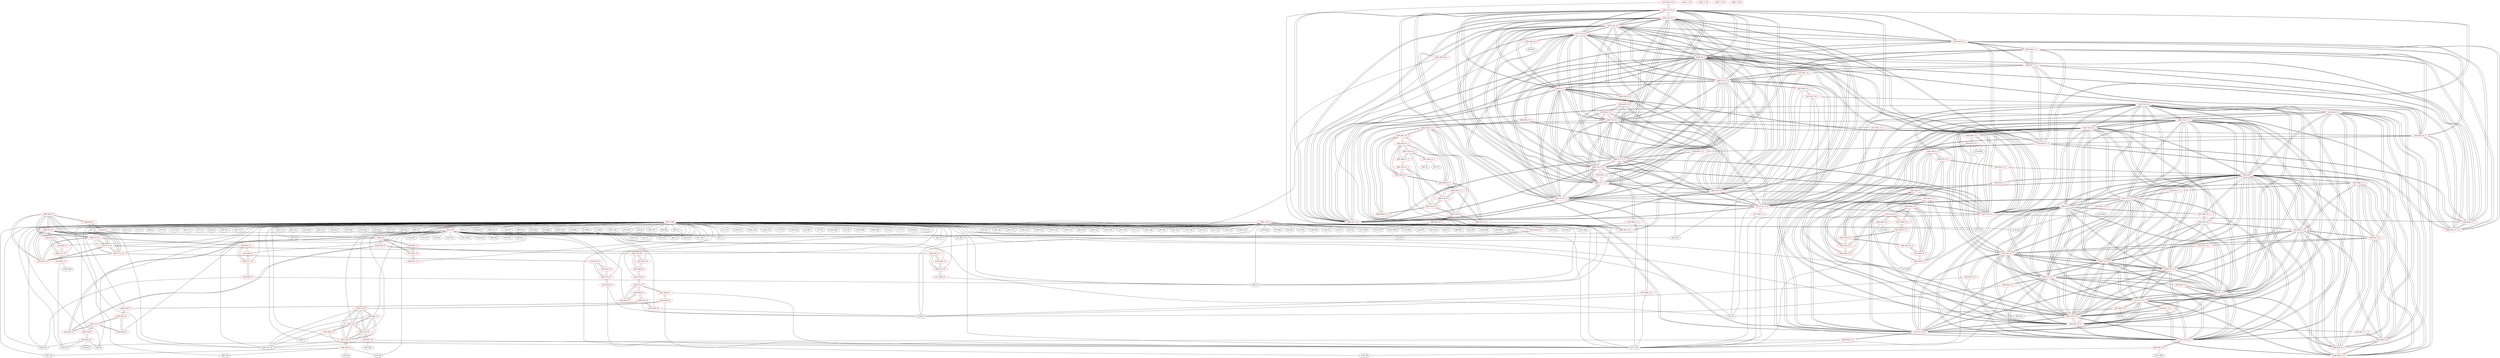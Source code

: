 graph {
	188 [label="(188) R35_T2" color=red]
	209 [label="(209) T16_T1"]
	208 [label="(208) T15_T1"]
	223 [label="(223) R35_T1"]
	207 [label="(207) T14_T1"]
	210 [label="(210) T17_T1"]
	189 [label="(189) R52_T1"]
	187 [label="(187) T22_T1"]
	189 [label="(189) R52_T1" color=red]
	192 [label="(192) D2"]
	193 [label="(193) C8"]
	188 [label="(188) R35_T2"]
	187 [label="(187) T22_T1"]
	190 [label="(190) R58_T1" color=red]
	191 [label="(191) R57_T1"]
	192 [label="(192) D2"]
	191 [label="(191) R57_T1" color=red]
	190 [label="(190) R58_T1"]
	192 [label="(192) D2"]
	224 [label="(224) R57_T1_T"]
	192 [label="(192) D2" color=red]
	189 [label="(189) R52_T1"]
	193 [label="(193) C8"]
	190 [label="(190) R58_T1"]
	191 [label="(191) R57_T1"]
	233 [label="(233) R51_P1"]
	242 [label="(242) R50_P1"]
	193 [label="(193) C8" color=red]
	192 [label="(192) D2"]
	189 [label="(189) R52_T1"]
	194 [label="(194) R36_T2" color=red]
	177 [label="(177) U10"]
	231 [label="(231) R44_P1"]
	199 [label="(199) T18_T2"]
	195 [label="(195) R37_T2" color=red]
	104 [label="(104) R21"]
	177 [label="(177) U10"]
	200 [label="(200) T19_T2"]
	196 [label="(196) R38_T2" color=red]
	70 [label="(70) C25"]
	69 [label="(69) C24"]
	72 [label="(72) L8"]
	21 [label="(21) D4"]
	201 [label="(201) T20_T2"]
	197 [label="(197) R39_T2" color=red]
	169 [label="(169) Y1"]
	177 [label="(177) U10"]
	202 [label="(202) T21_T2"]
	198 [label="(198) R40_T2" color=red]
	187 [label="(187) T22_T1"]
	200 [label="(200) T19_T2"]
	199 [label="(199) T18_T2"]
	202 [label="(202) T21_T2"]
	201 [label="(201) T20_T2"]
	199 [label="(199) T18_T2" color=red]
	187 [label="(187) T22_T1"]
	200 [label="(200) T19_T2"]
	198 [label="(198) R40_T2"]
	202 [label="(202) T21_T2"]
	201 [label="(201) T20_T2"]
	194 [label="(194) R36_T2"]
	200 [label="(200) T19_T2" color=red]
	187 [label="(187) T22_T1"]
	199 [label="(199) T18_T2"]
	198 [label="(198) R40_T2"]
	202 [label="(202) T21_T2"]
	201 [label="(201) T20_T2"]
	195 [label="(195) R37_T2"]
	201 [label="(201) T20_T2" color=red]
	187 [label="(187) T22_T1"]
	200 [label="(200) T19_T2"]
	199 [label="(199) T18_T2"]
	198 [label="(198) R40_T2"]
	202 [label="(202) T21_T2"]
	196 [label="(196) R38_T2"]
	202 [label="(202) T21_T2" color=red]
	187 [label="(187) T22_T1"]
	200 [label="(200) T19_T2"]
	199 [label="(199) T18_T2"]
	198 [label="(198) R40_T2"]
	201 [label="(201) T20_T2"]
	197 [label="(197) R39_T2"]
	203 [label="(203) T10_T1" color=red]
	211 [label="(211) R23_T1"]
	219 [label="(219) R31_T1"]
	212 [label="(212) R27_T1"]
	204 [label="(204) T11_T1" color=red]
	216 [label="(216) R24_T1"]
	220 [label="(220) R32_T1"]
	213 [label="(213) R28_T1"]
	205 [label="(205) T12_T1" color=red]
	221 [label="(221) R33_T1"]
	214 [label="(214) R29_T1"]
	215 [label="(215) R25_T1"]
	206 [label="(206) T13_T1" color=red]
	218 [label="(218) R30_T1"]
	222 [label="(222) R34_T1"]
	217 [label="(217) R26_T1"]
	207 [label="(207) T14_T1" color=red]
	209 [label="(209) T16_T1"]
	208 [label="(208) T15_T1"]
	223 [label="(223) R35_T1"]
	210 [label="(210) T17_T1"]
	188 [label="(188) R35_T2"]
	219 [label="(219) R31_T1"]
	208 [label="(208) T15_T1" color=red]
	209 [label="(209) T16_T1"]
	223 [label="(223) R35_T1"]
	207 [label="(207) T14_T1"]
	210 [label="(210) T17_T1"]
	188 [label="(188) R35_T2"]
	220 [label="(220) R32_T1"]
	209 [label="(209) T16_T1" color=red]
	208 [label="(208) T15_T1"]
	223 [label="(223) R35_T1"]
	207 [label="(207) T14_T1"]
	210 [label="(210) T17_T1"]
	188 [label="(188) R35_T2"]
	221 [label="(221) R33_T1"]
	210 [label="(210) T17_T1" color=red]
	209 [label="(209) T16_T1"]
	208 [label="(208) T15_T1"]
	223 [label="(223) R35_T1"]
	207 [label="(207) T14_T1"]
	188 [label="(188) R35_T2"]
	222 [label="(222) R34_T1"]
	211 [label="(211) R23_T1" color=red]
	177 [label="(177) U10"]
	144 [label="(144) P2"]
	203 [label="(203) T10_T1"]
	212 [label="(212) R27_T1" color=red]
	203 [label="(203) T10_T1"]
	219 [label="(219) R31_T1"]
	213 [label="(213) R28_T1" color=red]
	220 [label="(220) R32_T1"]
	204 [label="(204) T11_T1"]
	214 [label="(214) R29_T1" color=red]
	221 [label="(221) R33_T1"]
	205 [label="(205) T12_T1"]
	215 [label="(215) R25_T1" color=red]
	145 [label="(145) R48"]
	143 [label="(143) P1"]
	205 [label="(205) T12_T1"]
	216 [label="(216) R24_T1" color=red]
	44 [label="(44) U5"]
	66 [label="(66) U6"]
	204 [label="(204) T11_T1"]
	217 [label="(217) R26_T1" color=red]
	44 [label="(44) U5"]
	206 [label="(206) T13_T1"]
	218 [label="(218) R30_T1" color=red]
	222 [label="(222) R34_T1"]
	206 [label="(206) T13_T1"]
	219 [label="(219) R31_T1" color=red]
	203 [label="(203) T10_T1"]
	212 [label="(212) R27_T1"]
	207 [label="(207) T14_T1"]
	220 [label="(220) R32_T1" color=red]
	208 [label="(208) T15_T1"]
	213 [label="(213) R28_T1"]
	204 [label="(204) T11_T1"]
	221 [label="(221) R33_T1" color=red]
	209 [label="(209) T16_T1"]
	214 [label="(214) R29_T1"]
	205 [label="(205) T12_T1"]
	222 [label="(222) R34_T1" color=red]
	210 [label="(210) T17_T1"]
	218 [label="(218) R30_T1"]
	206 [label="(206) T13_T1"]
	223 [label="(223) R35_T1" color=red]
	209 [label="(209) T16_T1"]
	208 [label="(208) T15_T1"]
	207 [label="(207) T14_T1"]
	210 [label="(210) T17_T1"]
	188 [label="(188) R35_T2"]
	224 [label="(224) R57_T1_T" color=red]
	191 [label="(191) R57_T1"]
	225 [label="(225) T23_P1" color=red]
	235 [label="(235) R48_P1"]
	238 [label="(238) R43_P1"]
	226 [label="(226) T24_P1"]
	231 [label="(231) R44_P1"]
	226 [label="(226) T24_P1" color=red]
	232 [label="(232) R46_P1"]
	225 [label="(225) T23_P1"]
	227 [label="(227) T27_P1" color=red]
	233 [label="(233) R51_P1"]
	228 [label="(228) T28_P1"]
	236 [label="(236) R53_P1"]
	239 [label="(239) R49_P1"]
	228 [label="(228) T28_P1" color=red]
	234 [label="(234) R52_P1"]
	227 [label="(227) T27_P1"]
	229 [label="(229) T25_P1" color=red]
	230 [label="(230) T29_P1"]
	235 [label="(235) R48_P1"]
	237 [label="(237) R45_P1"]
	144 [label="(144) P2"]
	230 [label="(230) T29_P1" color=red]
	229 [label="(229) T25_P1"]
	236 [label="(236) R53_P1"]
	231 [label="(231) R44_P1" color=red]
	177 [label="(177) U10"]
	194 [label="(194) R36_T2"]
	225 [label="(225) T23_P1"]
	232 [label="(232) R46_P1" color=red]
	240 [label="(240) T26_P1"]
	241 [label="(241) R47_P1"]
	226 [label="(226) T24_P1"]
	233 [label="(233) R51_P1" color=red]
	227 [label="(227) T27_P1"]
	242 [label="(242) R50_P1"]
	192 [label="(192) D2"]
	234 [label="(234) R52_P1" color=red]
	176 [label="(176) D15"]
	46 [label="(46) J4"]
	143 [label="(143) P1"]
	66 [label="(66) U6"]
	228 [label="(228) T28_P1"]
	235 [label="(235) R48_P1" color=red]
	229 [label="(229) T25_P1"]
	225 [label="(225) T23_P1"]
	238 [label="(238) R43_P1"]
	236 [label="(236) R53_P1" color=red]
	230 [label="(230) T29_P1"]
	227 [label="(227) T27_P1"]
	239 [label="(239) R49_P1"]
	237 [label="(237) R45_P1" color=red]
	229 [label="(229) T25_P1"]
	144 [label="(144) P2"]
	238 [label="(238) R43_P1" color=red]
	235 [label="(235) R48_P1"]
	225 [label="(225) T23_P1"]
	239 [label="(239) R49_P1" color=red]
	227 [label="(227) T27_P1"]
	236 [label="(236) R53_P1"]
	240 [label="(240) T26_P1" color=red]
	242 [label="(242) R50_P1"]
	232 [label="(232) R46_P1"]
	241 [label="(241) R47_P1"]
	241 [label="(241) R47_P1" color=red]
	240 [label="(240) T26_P1"]
	232 [label="(232) R46_P1"]
	242 [label="(242) R50_P1" color=red]
	240 [label="(240) T26_P1"]
	233 [label="(233) R51_P1"]
	192 [label="(192) D2"]
	243 [label="(243) T22_T1_2" color=red]
	257 [label="(257) T20_T2_2"]
	255 [label="(255) T18_T2_2"]
	256 [label="(256) T19_T2_2"]
	258 [label="(258) T21_T2_2"]
	247 [label="(247) R57_T1_2"]
	248 [label="(248) D2_2"]
	260 [label="(260) T11_T1_2"]
	265 [label="(265) T16_T1_2"]
	266 [label="(266) T17_T1_2"]
	259 [label="(259) T10_T1_2"]
	261 [label="(261) T12_T1_2"]
	262 [label="(262) T13_T1_2"]
	263 [label="(263) T14_T1_2"]
	264 [label="(264) T15_T1_2"]
	249 [label="(249) C8_2"]
	254 [label="(254) R40_T2_2"]
	245 [label="(245) R52_T1_2"]
	244 [label="(244) R35_T2_2"]
	244 [label="(244) R35_T2_2" color=red]
	265 [label="(265) T16_T1_2"]
	264 [label="(264) T15_T1_2"]
	279 [label="(279) R35_T1_2"]
	263 [label="(263) T14_T1_2"]
	266 [label="(266) T17_T1_2"]
	245 [label="(245) R52_T1_2"]
	243 [label="(243) T22_T1_2"]
	245 [label="(245) R52_T1_2" color=red]
	248 [label="(248) D2_2"]
	249 [label="(249) C8_2"]
	244 [label="(244) R35_T2_2"]
	243 [label="(243) T22_T1_2"]
	246 [label="(246) R58_T1_2" color=red]
	247 [label="(247) R57_T1_2"]
	248 [label="(248) D2_2"]
	270 [label="(270) R29_T1_2"]
	280 [label="(280) R35_T1_T_2"]
	254 [label="(254) R40_T2_2"]
	274 [label="(274) R30_T1_2"]
	268 [label="(268) R27_T1_2"]
	269 [label="(269) R28_T1_2"]
	247 [label="(247) R57_T1_2" color=red]
	257 [label="(257) T20_T2_2"]
	255 [label="(255) T18_T2_2"]
	256 [label="(256) T19_T2_2"]
	258 [label="(258) T21_T2_2"]
	243 [label="(243) T22_T1_2"]
	248 [label="(248) D2_2"]
	260 [label="(260) T11_T1_2"]
	265 [label="(265) T16_T1_2"]
	266 [label="(266) T17_T1_2"]
	259 [label="(259) T10_T1_2"]
	261 [label="(261) T12_T1_2"]
	262 [label="(262) T13_T1_2"]
	263 [label="(263) T14_T1_2"]
	264 [label="(264) T15_T1_2"]
	249 [label="(249) C8_2"]
	246 [label="(246) R58_T1_2"]
	248 [label="(248) D2_2" color=red]
	257 [label="(257) T20_T2_2"]
	255 [label="(255) T18_T2_2"]
	256 [label="(256) T19_T2_2"]
	258 [label="(258) T21_T2_2"]
	247 [label="(247) R57_T1_2"]
	243 [label="(243) T22_T1_2"]
	260 [label="(260) T11_T1_2"]
	265 [label="(265) T16_T1_2"]
	266 [label="(266) T17_T1_2"]
	259 [label="(259) T10_T1_2"]
	261 [label="(261) T12_T1_2"]
	262 [label="(262) T13_T1_2"]
	263 [label="(263) T14_T1_2"]
	264 [label="(264) T15_T1_2"]
	249 [label="(249) C8_2"]
	245 [label="(245) R52_T1_2"]
	246 [label="(246) R58_T1_2"]
	270 [label="(270) R29_T1_2"]
	280 [label="(280) R35_T1_T_2"]
	254 [label="(254) R40_T2_2"]
	274 [label="(274) R30_T1_2"]
	268 [label="(268) R27_T1_2"]
	269 [label="(269) R28_T1_2"]
	289 [label="(289) R51_P1_2"]
	298 [label="(298) R50_P1_2"]
	249 [label="(249) C8_2" color=red]
	257 [label="(257) T20_T2_2"]
	255 [label="(255) T18_T2_2"]
	256 [label="(256) T19_T2_2"]
	258 [label="(258) T21_T2_2"]
	247 [label="(247) R57_T1_2"]
	243 [label="(243) T22_T1_2"]
	248 [label="(248) D2_2"]
	260 [label="(260) T11_T1_2"]
	265 [label="(265) T16_T1_2"]
	266 [label="(266) T17_T1_2"]
	259 [label="(259) T10_T1_2"]
	261 [label="(261) T12_T1_2"]
	262 [label="(262) T13_T1_2"]
	263 [label="(263) T14_T1_2"]
	264 [label="(264) T15_T1_2"]
	245 [label="(245) R52_T1_2"]
	250 [label="(250) R36_T2_2" color=red]
	95 [label="(95) R17"]
	94 [label="(94) JP4"]
	255 [label="(255) T18_T2_2"]
	251 [label="(251) R37_T2_2" color=red]
	44 [label="(44) U5"]
	256 [label="(256) T19_T2_2"]
	252 [label="(252) R38_T2_2" color=red]
	144 [label="(144) P2"]
	177 [label="(177) U10"]
	257 [label="(257) T20_T2_2"]
	253 [label="(253) R39_T2_2" color=red]
	39 [label="(39) D5"]
	31 [label="(31) R3"]
	258 [label="(258) T21_T2_2"]
	254 [label="(254) R40_T2_2" color=red]
	270 [label="(270) R29_T1_2"]
	280 [label="(280) R35_T1_T_2"]
	274 [label="(274) R30_T1_2"]
	248 [label="(248) D2_2"]
	246 [label="(246) R58_T1_2"]
	268 [label="(268) R27_T1_2"]
	269 [label="(269) R28_T1_2"]
	243 [label="(243) T22_T1_2"]
	256 [label="(256) T19_T2_2"]
	255 [label="(255) T18_T2_2"]
	258 [label="(258) T21_T2_2"]
	257 [label="(257) T20_T2_2"]
	255 [label="(255) T18_T2_2" color=red]
	257 [label="(257) T20_T2_2"]
	256 [label="(256) T19_T2_2"]
	258 [label="(258) T21_T2_2"]
	247 [label="(247) R57_T1_2"]
	243 [label="(243) T22_T1_2"]
	248 [label="(248) D2_2"]
	260 [label="(260) T11_T1_2"]
	265 [label="(265) T16_T1_2"]
	266 [label="(266) T17_T1_2"]
	259 [label="(259) T10_T1_2"]
	261 [label="(261) T12_T1_2"]
	262 [label="(262) T13_T1_2"]
	263 [label="(263) T14_T1_2"]
	264 [label="(264) T15_T1_2"]
	249 [label="(249) C8_2"]
	254 [label="(254) R40_T2_2"]
	250 [label="(250) R36_T2_2"]
	256 [label="(256) T19_T2_2" color=red]
	257 [label="(257) T20_T2_2"]
	255 [label="(255) T18_T2_2"]
	258 [label="(258) T21_T2_2"]
	247 [label="(247) R57_T1_2"]
	243 [label="(243) T22_T1_2"]
	248 [label="(248) D2_2"]
	260 [label="(260) T11_T1_2"]
	265 [label="(265) T16_T1_2"]
	266 [label="(266) T17_T1_2"]
	259 [label="(259) T10_T1_2"]
	261 [label="(261) T12_T1_2"]
	262 [label="(262) T13_T1_2"]
	263 [label="(263) T14_T1_2"]
	264 [label="(264) T15_T1_2"]
	249 [label="(249) C8_2"]
	254 [label="(254) R40_T2_2"]
	251 [label="(251) R37_T2_2"]
	257 [label="(257) T20_T2_2" color=red]
	255 [label="(255) T18_T2_2"]
	256 [label="(256) T19_T2_2"]
	258 [label="(258) T21_T2_2"]
	247 [label="(247) R57_T1_2"]
	243 [label="(243) T22_T1_2"]
	248 [label="(248) D2_2"]
	260 [label="(260) T11_T1_2"]
	265 [label="(265) T16_T1_2"]
	266 [label="(266) T17_T1_2"]
	259 [label="(259) T10_T1_2"]
	261 [label="(261) T12_T1_2"]
	262 [label="(262) T13_T1_2"]
	263 [label="(263) T14_T1_2"]
	264 [label="(264) T15_T1_2"]
	249 [label="(249) C8_2"]
	254 [label="(254) R40_T2_2"]
	252 [label="(252) R38_T2_2"]
	258 [label="(258) T21_T2_2" color=red]
	257 [label="(257) T20_T2_2"]
	255 [label="(255) T18_T2_2"]
	256 [label="(256) T19_T2_2"]
	247 [label="(247) R57_T1_2"]
	243 [label="(243) T22_T1_2"]
	248 [label="(248) D2_2"]
	260 [label="(260) T11_T1_2"]
	265 [label="(265) T16_T1_2"]
	266 [label="(266) T17_T1_2"]
	259 [label="(259) T10_T1_2"]
	261 [label="(261) T12_T1_2"]
	262 [label="(262) T13_T1_2"]
	263 [label="(263) T14_T1_2"]
	264 [label="(264) T15_T1_2"]
	249 [label="(249) C8_2"]
	254 [label="(254) R40_T2_2"]
	253 [label="(253) R39_T2_2"]
	259 [label="(259) T10_T1_2" color=red]
	257 [label="(257) T20_T2_2"]
	255 [label="(255) T18_T2_2"]
	256 [label="(256) T19_T2_2"]
	258 [label="(258) T21_T2_2"]
	247 [label="(247) R57_T1_2"]
	243 [label="(243) T22_T1_2"]
	248 [label="(248) D2_2"]
	260 [label="(260) T11_T1_2"]
	265 [label="(265) T16_T1_2"]
	266 [label="(266) T17_T1_2"]
	261 [label="(261) T12_T1_2"]
	262 [label="(262) T13_T1_2"]
	263 [label="(263) T14_T1_2"]
	264 [label="(264) T15_T1_2"]
	249 [label="(249) C8_2"]
	267 [label="(267) R23_T1_2"]
	275 [label="(275) R31_T1_2"]
	268 [label="(268) R27_T1_2"]
	260 [label="(260) T11_T1_2" color=red]
	257 [label="(257) T20_T2_2"]
	255 [label="(255) T18_T2_2"]
	256 [label="(256) T19_T2_2"]
	258 [label="(258) T21_T2_2"]
	247 [label="(247) R57_T1_2"]
	243 [label="(243) T22_T1_2"]
	248 [label="(248) D2_2"]
	265 [label="(265) T16_T1_2"]
	266 [label="(266) T17_T1_2"]
	259 [label="(259) T10_T1_2"]
	261 [label="(261) T12_T1_2"]
	262 [label="(262) T13_T1_2"]
	263 [label="(263) T14_T1_2"]
	264 [label="(264) T15_T1_2"]
	249 [label="(249) C8_2"]
	272 [label="(272) R24_T1_2"]
	276 [label="(276) R32_T1_2"]
	269 [label="(269) R28_T1_2"]
	261 [label="(261) T12_T1_2" color=red]
	257 [label="(257) T20_T2_2"]
	255 [label="(255) T18_T2_2"]
	256 [label="(256) T19_T2_2"]
	258 [label="(258) T21_T2_2"]
	247 [label="(247) R57_T1_2"]
	243 [label="(243) T22_T1_2"]
	248 [label="(248) D2_2"]
	260 [label="(260) T11_T1_2"]
	265 [label="(265) T16_T1_2"]
	266 [label="(266) T17_T1_2"]
	259 [label="(259) T10_T1_2"]
	262 [label="(262) T13_T1_2"]
	263 [label="(263) T14_T1_2"]
	264 [label="(264) T15_T1_2"]
	249 [label="(249) C8_2"]
	277 [label="(277) R33_T1_2"]
	270 [label="(270) R29_T1_2"]
	271 [label="(271) R25_T1_2"]
	262 [label="(262) T13_T1_2" color=red]
	257 [label="(257) T20_T2_2"]
	255 [label="(255) T18_T2_2"]
	256 [label="(256) T19_T2_2"]
	258 [label="(258) T21_T2_2"]
	247 [label="(247) R57_T1_2"]
	243 [label="(243) T22_T1_2"]
	248 [label="(248) D2_2"]
	260 [label="(260) T11_T1_2"]
	265 [label="(265) T16_T1_2"]
	266 [label="(266) T17_T1_2"]
	259 [label="(259) T10_T1_2"]
	261 [label="(261) T12_T1_2"]
	263 [label="(263) T14_T1_2"]
	264 [label="(264) T15_T1_2"]
	249 [label="(249) C8_2"]
	274 [label="(274) R30_T1_2"]
	278 [label="(278) R34_T1_2"]
	273 [label="(273) R26_T1_2"]
	263 [label="(263) T14_T1_2" color=red]
	257 [label="(257) T20_T2_2"]
	255 [label="(255) T18_T2_2"]
	256 [label="(256) T19_T2_2"]
	258 [label="(258) T21_T2_2"]
	247 [label="(247) R57_T1_2"]
	243 [label="(243) T22_T1_2"]
	248 [label="(248) D2_2"]
	260 [label="(260) T11_T1_2"]
	265 [label="(265) T16_T1_2"]
	266 [label="(266) T17_T1_2"]
	259 [label="(259) T10_T1_2"]
	261 [label="(261) T12_T1_2"]
	262 [label="(262) T13_T1_2"]
	264 [label="(264) T15_T1_2"]
	249 [label="(249) C8_2"]
	279 [label="(279) R35_T1_2"]
	244 [label="(244) R35_T2_2"]
	275 [label="(275) R31_T1_2"]
	264 [label="(264) T15_T1_2" color=red]
	257 [label="(257) T20_T2_2"]
	255 [label="(255) T18_T2_2"]
	256 [label="(256) T19_T2_2"]
	258 [label="(258) T21_T2_2"]
	247 [label="(247) R57_T1_2"]
	243 [label="(243) T22_T1_2"]
	248 [label="(248) D2_2"]
	260 [label="(260) T11_T1_2"]
	265 [label="(265) T16_T1_2"]
	266 [label="(266) T17_T1_2"]
	259 [label="(259) T10_T1_2"]
	261 [label="(261) T12_T1_2"]
	262 [label="(262) T13_T1_2"]
	263 [label="(263) T14_T1_2"]
	249 [label="(249) C8_2"]
	279 [label="(279) R35_T1_2"]
	244 [label="(244) R35_T2_2"]
	276 [label="(276) R32_T1_2"]
	265 [label="(265) T16_T1_2" color=red]
	257 [label="(257) T20_T2_2"]
	255 [label="(255) T18_T2_2"]
	256 [label="(256) T19_T2_2"]
	258 [label="(258) T21_T2_2"]
	247 [label="(247) R57_T1_2"]
	243 [label="(243) T22_T1_2"]
	248 [label="(248) D2_2"]
	260 [label="(260) T11_T1_2"]
	266 [label="(266) T17_T1_2"]
	259 [label="(259) T10_T1_2"]
	261 [label="(261) T12_T1_2"]
	262 [label="(262) T13_T1_2"]
	263 [label="(263) T14_T1_2"]
	264 [label="(264) T15_T1_2"]
	249 [label="(249) C8_2"]
	279 [label="(279) R35_T1_2"]
	244 [label="(244) R35_T2_2"]
	277 [label="(277) R33_T1_2"]
	266 [label="(266) T17_T1_2" color=red]
	257 [label="(257) T20_T2_2"]
	255 [label="(255) T18_T2_2"]
	256 [label="(256) T19_T2_2"]
	258 [label="(258) T21_T2_2"]
	247 [label="(247) R57_T1_2"]
	243 [label="(243) T22_T1_2"]
	248 [label="(248) D2_2"]
	260 [label="(260) T11_T1_2"]
	265 [label="(265) T16_T1_2"]
	259 [label="(259) T10_T1_2"]
	261 [label="(261) T12_T1_2"]
	262 [label="(262) T13_T1_2"]
	263 [label="(263) T14_T1_2"]
	264 [label="(264) T15_T1_2"]
	249 [label="(249) C8_2"]
	279 [label="(279) R35_T1_2"]
	244 [label="(244) R35_T2_2"]
	278 [label="(278) R34_T1_2"]
	267 [label="(267) R23_T1_2" color=red]
	78 [label="(78) U9"]
	91 [label="(91) R13"]
	177 [label="(177) U10"]
	307 [label="(307) R37_T2_3"]
	259 [label="(259) T10_T1_2"]
	268 [label="(268) R27_T1_2" color=red]
	270 [label="(270) R29_T1_2"]
	280 [label="(280) R35_T1_T_2"]
	254 [label="(254) R40_T2_2"]
	274 [label="(274) R30_T1_2"]
	248 [label="(248) D2_2"]
	246 [label="(246) R58_T1_2"]
	269 [label="(269) R28_T1_2"]
	259 [label="(259) T10_T1_2"]
	275 [label="(275) R31_T1_2"]
	269 [label="(269) R28_T1_2" color=red]
	270 [label="(270) R29_T1_2"]
	280 [label="(280) R35_T1_T_2"]
	254 [label="(254) R40_T2_2"]
	274 [label="(274) R30_T1_2"]
	248 [label="(248) D2_2"]
	246 [label="(246) R58_T1_2"]
	268 [label="(268) R27_T1_2"]
	276 [label="(276) R32_T1_2"]
	260 [label="(260) T11_T1_2"]
	270 [label="(270) R29_T1_2" color=red]
	280 [label="(280) R35_T1_T_2"]
	254 [label="(254) R40_T2_2"]
	274 [label="(274) R30_T1_2"]
	248 [label="(248) D2_2"]
	246 [label="(246) R58_T1_2"]
	268 [label="(268) R27_T1_2"]
	269 [label="(269) R28_T1_2"]
	277 [label="(277) R33_T1_2"]
	261 [label="(261) T12_T1_2"]
	271 [label="(271) R25_T1_2" color=red]
	177 [label="(177) U10"]
	261 [label="(261) T12_T1_2"]
	272 [label="(272) R24_T1_2" color=red]
	20 [label="(20) R2"]
	9 [label="(9) U1"]
	177 [label="(177) U10"]
	260 [label="(260) T11_T1_2"]
	273 [label="(273) R26_T1_2" color=red]
	177 [label="(177) U10"]
	144 [label="(144) P2"]
	262 [label="(262) T13_T1_2"]
	274 [label="(274) R30_T1_2" color=red]
	270 [label="(270) R29_T1_2"]
	280 [label="(280) R35_T1_T_2"]
	254 [label="(254) R40_T2_2"]
	248 [label="(248) D2_2"]
	246 [label="(246) R58_T1_2"]
	268 [label="(268) R27_T1_2"]
	269 [label="(269) R28_T1_2"]
	278 [label="(278) R34_T1_2"]
	262 [label="(262) T13_T1_2"]
	275 [label="(275) R31_T1_2" color=red]
	259 [label="(259) T10_T1_2"]
	268 [label="(268) R27_T1_2"]
	263 [label="(263) T14_T1_2"]
	276 [label="(276) R32_T1_2" color=red]
	264 [label="(264) T15_T1_2"]
	269 [label="(269) R28_T1_2"]
	260 [label="(260) T11_T1_2"]
	277 [label="(277) R33_T1_2" color=red]
	265 [label="(265) T16_T1_2"]
	270 [label="(270) R29_T1_2"]
	261 [label="(261) T12_T1_2"]
	278 [label="(278) R34_T1_2" color=red]
	266 [label="(266) T17_T1_2"]
	274 [label="(274) R30_T1_2"]
	262 [label="(262) T13_T1_2"]
	279 [label="(279) R35_T1_2" color=red]
	265 [label="(265) T16_T1_2"]
	264 [label="(264) T15_T1_2"]
	263 [label="(263) T14_T1_2"]
	266 [label="(266) T17_T1_2"]
	244 [label="(244) R35_T2_2"]
	280 [label="(280) R35_T1_T_2"]
	280 [label="(280) R35_T1_T_2" color=red]
	270 [label="(270) R29_T1_2"]
	254 [label="(254) R40_T2_2"]
	274 [label="(274) R30_T1_2"]
	248 [label="(248) D2_2"]
	246 [label="(246) R58_T1_2"]
	268 [label="(268) R27_T1_2"]
	269 [label="(269) R28_T1_2"]
	279 [label="(279) R35_T1_2"]
	281 [label="(281) T23_P1_2" color=red]
	291 [label="(291) R48_P1_2"]
	294 [label="(294) R43_P1_2"]
	282 [label="(282) T24_P1_2"]
	287 [label="(287) R44_P1_2"]
	282 [label="(282) T24_P1_2" color=red]
	296 [label="(296) T26_P1_2"]
	286 [label="(286) T29_P1_2"]
	284 [label="(284) T28_P1_2"]
	288 [label="(288) R46_P1_2"]
	281 [label="(281) T23_P1_2"]
	283 [label="(283) T27_P1_2" color=red]
	289 [label="(289) R51_P1_2"]
	284 [label="(284) T28_P1_2"]
	292 [label="(292) R53_P1_2"]
	295 [label="(295) R49_P1_2"]
	284 [label="(284) T28_P1_2" color=red]
	296 [label="(296) T26_P1_2"]
	282 [label="(282) T24_P1_2"]
	286 [label="(286) T29_P1_2"]
	290 [label="(290) R52_P1_2"]
	283 [label="(283) T27_P1_2"]
	285 [label="(285) T25_P1_2" color=red]
	286 [label="(286) T29_P1_2"]
	291 [label="(291) R48_P1_2"]
	293 [label="(293) R45_P1_2"]
	44 [label="(44) U5"]
	286 [label="(286) T29_P1_2" color=red]
	296 [label="(296) T26_P1_2"]
	282 [label="(282) T24_P1_2"]
	284 [label="(284) T28_P1_2"]
	285 [label="(285) T25_P1_2"]
	292 [label="(292) R53_P1_2"]
	287 [label="(287) R44_P1_2" color=red]
	45 [label="(45) T2"]
	47 [label="(47) U7"]
	281 [label="(281) T23_P1_2"]
	288 [label="(288) R46_P1_2" color=red]
	296 [label="(296) T26_P1_2"]
	297 [label="(297) R47_P1_2"]
	282 [label="(282) T24_P1_2"]
	289 [label="(289) R51_P1_2" color=red]
	283 [label="(283) T27_P1_2"]
	298 [label="(298) R50_P1_2"]
	248 [label="(248) D2_2"]
	290 [label="(290) R52_P1_2" color=red]
	101 [label="(101) R20"]
	141 [label="(141) SW2"]
	102 [label="(102) R24"]
	103 [label="(103) C29"]
	284 [label="(284) T28_P1_2"]
	291 [label="(291) R48_P1_2" color=red]
	285 [label="(285) T25_P1_2"]
	281 [label="(281) T23_P1_2"]
	294 [label="(294) R43_P1_2"]
	292 [label="(292) R53_P1_2" color=red]
	286 [label="(286) T29_P1_2"]
	283 [label="(283) T27_P1_2"]
	295 [label="(295) R49_P1_2"]
	293 [label="(293) R45_P1_2" color=red]
	297 [label="(297) R47_P1_2"]
	294 [label="(294) R43_P1_2"]
	295 [label="(295) R49_P1_2"]
	285 [label="(285) T25_P1_2"]
	44 [label="(44) U5"]
	294 [label="(294) R43_P1_2" color=red]
	291 [label="(291) R48_P1_2"]
	281 [label="(281) T23_P1_2"]
	297 [label="(297) R47_P1_2"]
	293 [label="(293) R45_P1_2"]
	295 [label="(295) R49_P1_2"]
	295 [label="(295) R49_P1_2" color=red]
	297 [label="(297) R47_P1_2"]
	293 [label="(293) R45_P1_2"]
	294 [label="(294) R43_P1_2"]
	283 [label="(283) T27_P1_2"]
	292 [label="(292) R53_P1_2"]
	296 [label="(296) T26_P1_2" color=red]
	298 [label="(298) R50_P1_2"]
	282 [label="(282) T24_P1_2"]
	286 [label="(286) T29_P1_2"]
	284 [label="(284) T28_P1_2"]
	288 [label="(288) R46_P1_2"]
	297 [label="(297) R47_P1_2"]
	297 [label="(297) R47_P1_2" color=red]
	293 [label="(293) R45_P1_2"]
	294 [label="(294) R43_P1_2"]
	295 [label="(295) R49_P1_2"]
	296 [label="(296) T26_P1_2"]
	288 [label="(288) R46_P1_2"]
	298 [label="(298) R50_P1_2" color=red]
	296 [label="(296) T26_P1_2"]
	289 [label="(289) R51_P1_2"]
	248 [label="(248) D2_2"]
	299 [label="(299) T22_T1_3" color=red]
	313 [label="(313) T20_T2_3"]
	311 [label="(311) T18_T2_3"]
	312 [label="(312) T19_T2_3"]
	314 [label="(314) T21_T2_3"]
	303 [label="(303) R57_T1_3"]
	304 [label="(304) D2_3"]
	316 [label="(316) T11_T1_3"]
	321 [label="(321) T16_T1_3"]
	322 [label="(322) T17_T1_3"]
	315 [label="(315) T10_T1_3"]
	317 [label="(317) T12_T1_3"]
	318 [label="(318) T13_T1_3"]
	319 [label="(319) T14_T1_3"]
	320 [label="(320) T15_T1_3"]
	305 [label="(305) C8_3"]
	310 [label="(310) R40_T2_3"]
	301 [label="(301) R52_T1_3"]
	300 [label="(300) R35_T2_3"]
	300 [label="(300) R35_T2_3" color=red]
	321 [label="(321) T16_T1_3"]
	320 [label="(320) T15_T1_3"]
	335 [label="(335) R35_T1_3"]
	319 [label="(319) T14_T1_3"]
	322 [label="(322) T17_T1_3"]
	301 [label="(301) R52_T1_3"]
	299 [label="(299) T22_T1_3"]
	301 [label="(301) R52_T1_3" color=red]
	304 [label="(304) D2_3"]
	305 [label="(305) C8_3"]
	300 [label="(300) R35_T2_3"]
	299 [label="(299) T22_T1_3"]
	302 [label="(302) R58_T1_3" color=red]
	336 [label="(336) R57_T1_T_3"]
	304 [label="(304) D2_3"]
	326 [label="(326) R29_T1_3"]
	335 [label="(335) R35_T1_3"]
	310 [label="(310) R40_T2_3"]
	330 [label="(330) R30_T1_3"]
	324 [label="(324) R27_T1_3"]
	325 [label="(325) R28_T1_3"]
	303 [label="(303) R57_T1_3" color=red]
	313 [label="(313) T20_T2_3"]
	311 [label="(311) T18_T2_3"]
	312 [label="(312) T19_T2_3"]
	314 [label="(314) T21_T2_3"]
	299 [label="(299) T22_T1_3"]
	304 [label="(304) D2_3"]
	316 [label="(316) T11_T1_3"]
	321 [label="(321) T16_T1_3"]
	322 [label="(322) T17_T1_3"]
	315 [label="(315) T10_T1_3"]
	317 [label="(317) T12_T1_3"]
	318 [label="(318) T13_T1_3"]
	319 [label="(319) T14_T1_3"]
	320 [label="(320) T15_T1_3"]
	305 [label="(305) C8_3"]
	336 [label="(336) R57_T1_T_3"]
	304 [label="(304) D2_3" color=red]
	313 [label="(313) T20_T2_3"]
	311 [label="(311) T18_T2_3"]
	312 [label="(312) T19_T2_3"]
	314 [label="(314) T21_T2_3"]
	303 [label="(303) R57_T1_3"]
	299 [label="(299) T22_T1_3"]
	316 [label="(316) T11_T1_3"]
	321 [label="(321) T16_T1_3"]
	322 [label="(322) T17_T1_3"]
	315 [label="(315) T10_T1_3"]
	317 [label="(317) T12_T1_3"]
	318 [label="(318) T13_T1_3"]
	319 [label="(319) T14_T1_3"]
	320 [label="(320) T15_T1_3"]
	305 [label="(305) C8_3"]
	301 [label="(301) R52_T1_3"]
	302 [label="(302) R58_T1_3"]
	336 [label="(336) R57_T1_T_3"]
	326 [label="(326) R29_T1_3"]
	335 [label="(335) R35_T1_3"]
	310 [label="(310) R40_T2_3"]
	330 [label="(330) R30_T1_3"]
	324 [label="(324) R27_T1_3"]
	325 [label="(325) R28_T1_3"]
	345 [label="(345) R51_P1_3"]
	354 [label="(354) R50_P1_3"]
	305 [label="(305) C8_3" color=red]
	313 [label="(313) T20_T2_3"]
	311 [label="(311) T18_T2_3"]
	312 [label="(312) T19_T2_3"]
	314 [label="(314) T21_T2_3"]
	303 [label="(303) R57_T1_3"]
	299 [label="(299) T22_T1_3"]
	304 [label="(304) D2_3"]
	316 [label="(316) T11_T1_3"]
	321 [label="(321) T16_T1_3"]
	322 [label="(322) T17_T1_3"]
	315 [label="(315) T10_T1_3"]
	317 [label="(317) T12_T1_3"]
	318 [label="(318) T13_T1_3"]
	319 [label="(319) T14_T1_3"]
	320 [label="(320) T15_T1_3"]
	301 [label="(301) R52_T1_3"]
	306 [label="(306) R36_T2_3" color=red]
	132 [label="(132) Q6"]
	131 [label="(131) R42"]
	311 [label="(311) T18_T2_3"]
	307 [label="(307) R37_T2_3" color=red]
	78 [label="(78) U9"]
	91 [label="(91) R13"]
	177 [label="(177) U10"]
	267 [label="(267) R23_T1_2"]
	312 [label="(312) T19_T2_3"]
	308 [label="(308) R38_T2_3" color=red]
	117 [label="(117) Q4"]
	119 [label="(119) R38"]
	346 [label="(346) R52_P1_3"]
	313 [label="(313) T20_T2_3"]
	309 [label="(309) R39_T2_3" color=red]
	177 [label="(177) U10"]
	143 [label="(143) P1"]
	314 [label="(314) T21_T2_3"]
	310 [label="(310) R40_T2_3" color=red]
	326 [label="(326) R29_T1_3"]
	335 [label="(335) R35_T1_3"]
	330 [label="(330) R30_T1_3"]
	304 [label="(304) D2_3"]
	302 [label="(302) R58_T1_3"]
	324 [label="(324) R27_T1_3"]
	325 [label="(325) R28_T1_3"]
	299 [label="(299) T22_T1_3"]
	312 [label="(312) T19_T2_3"]
	311 [label="(311) T18_T2_3"]
	314 [label="(314) T21_T2_3"]
	313 [label="(313) T20_T2_3"]
	311 [label="(311) T18_T2_3" color=red]
	313 [label="(313) T20_T2_3"]
	312 [label="(312) T19_T2_3"]
	314 [label="(314) T21_T2_3"]
	303 [label="(303) R57_T1_3"]
	299 [label="(299) T22_T1_3"]
	304 [label="(304) D2_3"]
	316 [label="(316) T11_T1_3"]
	321 [label="(321) T16_T1_3"]
	322 [label="(322) T17_T1_3"]
	315 [label="(315) T10_T1_3"]
	317 [label="(317) T12_T1_3"]
	318 [label="(318) T13_T1_3"]
	319 [label="(319) T14_T1_3"]
	320 [label="(320) T15_T1_3"]
	305 [label="(305) C8_3"]
	310 [label="(310) R40_T2_3"]
	306 [label="(306) R36_T2_3"]
	312 [label="(312) T19_T2_3" color=red]
	313 [label="(313) T20_T2_3"]
	311 [label="(311) T18_T2_3"]
	314 [label="(314) T21_T2_3"]
	303 [label="(303) R57_T1_3"]
	299 [label="(299) T22_T1_3"]
	304 [label="(304) D2_3"]
	316 [label="(316) T11_T1_3"]
	321 [label="(321) T16_T1_3"]
	322 [label="(322) T17_T1_3"]
	315 [label="(315) T10_T1_3"]
	317 [label="(317) T12_T1_3"]
	318 [label="(318) T13_T1_3"]
	319 [label="(319) T14_T1_3"]
	320 [label="(320) T15_T1_3"]
	305 [label="(305) C8_3"]
	310 [label="(310) R40_T2_3"]
	307 [label="(307) R37_T2_3"]
	313 [label="(313) T20_T2_3" color=red]
	311 [label="(311) T18_T2_3"]
	312 [label="(312) T19_T2_3"]
	314 [label="(314) T21_T2_3"]
	303 [label="(303) R57_T1_3"]
	299 [label="(299) T22_T1_3"]
	304 [label="(304) D2_3"]
	316 [label="(316) T11_T1_3"]
	321 [label="(321) T16_T1_3"]
	322 [label="(322) T17_T1_3"]
	315 [label="(315) T10_T1_3"]
	317 [label="(317) T12_T1_3"]
	318 [label="(318) T13_T1_3"]
	319 [label="(319) T14_T1_3"]
	320 [label="(320) T15_T1_3"]
	305 [label="(305) C8_3"]
	310 [label="(310) R40_T2_3"]
	308 [label="(308) R38_T2_3"]
	314 [label="(314) T21_T2_3" color=red]
	313 [label="(313) T20_T2_3"]
	311 [label="(311) T18_T2_3"]
	312 [label="(312) T19_T2_3"]
	303 [label="(303) R57_T1_3"]
	299 [label="(299) T22_T1_3"]
	304 [label="(304) D2_3"]
	316 [label="(316) T11_T1_3"]
	321 [label="(321) T16_T1_3"]
	322 [label="(322) T17_T1_3"]
	315 [label="(315) T10_T1_3"]
	317 [label="(317) T12_T1_3"]
	318 [label="(318) T13_T1_3"]
	319 [label="(319) T14_T1_3"]
	320 [label="(320) T15_T1_3"]
	305 [label="(305) C8_3"]
	310 [label="(310) R40_T2_3"]
	309 [label="(309) R39_T2_3"]
	315 [label="(315) T10_T1_3" color=red]
	313 [label="(313) T20_T2_3"]
	311 [label="(311) T18_T2_3"]
	312 [label="(312) T19_T2_3"]
	314 [label="(314) T21_T2_3"]
	303 [label="(303) R57_T1_3"]
	299 [label="(299) T22_T1_3"]
	304 [label="(304) D2_3"]
	316 [label="(316) T11_T1_3"]
	321 [label="(321) T16_T1_3"]
	322 [label="(322) T17_T1_3"]
	317 [label="(317) T12_T1_3"]
	318 [label="(318) T13_T1_3"]
	319 [label="(319) T14_T1_3"]
	320 [label="(320) T15_T1_3"]
	305 [label="(305) C8_3"]
	323 [label="(323) R23_T1_3"]
	331 [label="(331) R31_T1_3"]
	324 [label="(324) R27_T1_3"]
	316 [label="(316) T11_T1_3" color=red]
	313 [label="(313) T20_T2_3"]
	311 [label="(311) T18_T2_3"]
	312 [label="(312) T19_T2_3"]
	314 [label="(314) T21_T2_3"]
	303 [label="(303) R57_T1_3"]
	299 [label="(299) T22_T1_3"]
	304 [label="(304) D2_3"]
	321 [label="(321) T16_T1_3"]
	322 [label="(322) T17_T1_3"]
	315 [label="(315) T10_T1_3"]
	317 [label="(317) T12_T1_3"]
	318 [label="(318) T13_T1_3"]
	319 [label="(319) T14_T1_3"]
	320 [label="(320) T15_T1_3"]
	305 [label="(305) C8_3"]
	328 [label="(328) R24_T1_3"]
	332 [label="(332) R32_T1_3"]
	325 [label="(325) R28_T1_3"]
	317 [label="(317) T12_T1_3" color=red]
	313 [label="(313) T20_T2_3"]
	311 [label="(311) T18_T2_3"]
	312 [label="(312) T19_T2_3"]
	314 [label="(314) T21_T2_3"]
	303 [label="(303) R57_T1_3"]
	299 [label="(299) T22_T1_3"]
	304 [label="(304) D2_3"]
	316 [label="(316) T11_T1_3"]
	321 [label="(321) T16_T1_3"]
	322 [label="(322) T17_T1_3"]
	315 [label="(315) T10_T1_3"]
	318 [label="(318) T13_T1_3"]
	319 [label="(319) T14_T1_3"]
	320 [label="(320) T15_T1_3"]
	305 [label="(305) C8_3"]
	333 [label="(333) R33_T1_3"]
	326 [label="(326) R29_T1_3"]
	327 [label="(327) R25_T1_3"]
	318 [label="(318) T13_T1_3" color=red]
	313 [label="(313) T20_T2_3"]
	311 [label="(311) T18_T2_3"]
	312 [label="(312) T19_T2_3"]
	314 [label="(314) T21_T2_3"]
	303 [label="(303) R57_T1_3"]
	299 [label="(299) T22_T1_3"]
	304 [label="(304) D2_3"]
	316 [label="(316) T11_T1_3"]
	321 [label="(321) T16_T1_3"]
	322 [label="(322) T17_T1_3"]
	315 [label="(315) T10_T1_3"]
	317 [label="(317) T12_T1_3"]
	319 [label="(319) T14_T1_3"]
	320 [label="(320) T15_T1_3"]
	305 [label="(305) C8_3"]
	330 [label="(330) R30_T1_3"]
	334 [label="(334) R34_T1_3"]
	329 [label="(329) R26_T1_3"]
	319 [label="(319) T14_T1_3" color=red]
	313 [label="(313) T20_T2_3"]
	311 [label="(311) T18_T2_3"]
	312 [label="(312) T19_T2_3"]
	314 [label="(314) T21_T2_3"]
	303 [label="(303) R57_T1_3"]
	299 [label="(299) T22_T1_3"]
	304 [label="(304) D2_3"]
	316 [label="(316) T11_T1_3"]
	321 [label="(321) T16_T1_3"]
	322 [label="(322) T17_T1_3"]
	315 [label="(315) T10_T1_3"]
	317 [label="(317) T12_T1_3"]
	318 [label="(318) T13_T1_3"]
	320 [label="(320) T15_T1_3"]
	305 [label="(305) C8_3"]
	335 [label="(335) R35_T1_3"]
	300 [label="(300) R35_T2_3"]
	331 [label="(331) R31_T1_3"]
	320 [label="(320) T15_T1_3" color=red]
	313 [label="(313) T20_T2_3"]
	311 [label="(311) T18_T2_3"]
	312 [label="(312) T19_T2_3"]
	314 [label="(314) T21_T2_3"]
	303 [label="(303) R57_T1_3"]
	299 [label="(299) T22_T1_3"]
	304 [label="(304) D2_3"]
	316 [label="(316) T11_T1_3"]
	321 [label="(321) T16_T1_3"]
	322 [label="(322) T17_T1_3"]
	315 [label="(315) T10_T1_3"]
	317 [label="(317) T12_T1_3"]
	318 [label="(318) T13_T1_3"]
	319 [label="(319) T14_T1_3"]
	305 [label="(305) C8_3"]
	335 [label="(335) R35_T1_3"]
	300 [label="(300) R35_T2_3"]
	332 [label="(332) R32_T1_3"]
	321 [label="(321) T16_T1_3" color=red]
	313 [label="(313) T20_T2_3"]
	311 [label="(311) T18_T2_3"]
	312 [label="(312) T19_T2_3"]
	314 [label="(314) T21_T2_3"]
	303 [label="(303) R57_T1_3"]
	299 [label="(299) T22_T1_3"]
	304 [label="(304) D2_3"]
	316 [label="(316) T11_T1_3"]
	322 [label="(322) T17_T1_3"]
	315 [label="(315) T10_T1_3"]
	317 [label="(317) T12_T1_3"]
	318 [label="(318) T13_T1_3"]
	319 [label="(319) T14_T1_3"]
	320 [label="(320) T15_T1_3"]
	305 [label="(305) C8_3"]
	335 [label="(335) R35_T1_3"]
	300 [label="(300) R35_T2_3"]
	333 [label="(333) R33_T1_3"]
	322 [label="(322) T17_T1_3" color=red]
	313 [label="(313) T20_T2_3"]
	311 [label="(311) T18_T2_3"]
	312 [label="(312) T19_T2_3"]
	314 [label="(314) T21_T2_3"]
	303 [label="(303) R57_T1_3"]
	299 [label="(299) T22_T1_3"]
	304 [label="(304) D2_3"]
	316 [label="(316) T11_T1_3"]
	321 [label="(321) T16_T1_3"]
	315 [label="(315) T10_T1_3"]
	317 [label="(317) T12_T1_3"]
	318 [label="(318) T13_T1_3"]
	319 [label="(319) T14_T1_3"]
	320 [label="(320) T15_T1_3"]
	305 [label="(305) C8_3"]
	335 [label="(335) R35_T1_3"]
	300 [label="(300) R35_T2_3"]
	334 [label="(334) R34_T1_3"]
	323 [label="(323) R23_T1_3" color=red]
	144 [label="(144) P2"]
	177 [label="(177) U10"]
	315 [label="(315) T10_T1_3"]
	324 [label="(324) R27_T1_3" color=red]
	326 [label="(326) R29_T1_3"]
	335 [label="(335) R35_T1_3"]
	310 [label="(310) R40_T2_3"]
	330 [label="(330) R30_T1_3"]
	304 [label="(304) D2_3"]
	302 [label="(302) R58_T1_3"]
	325 [label="(325) R28_T1_3"]
	315 [label="(315) T10_T1_3"]
	331 [label="(331) R31_T1_3"]
	325 [label="(325) R28_T1_3" color=red]
	326 [label="(326) R29_T1_3"]
	335 [label="(335) R35_T1_3"]
	310 [label="(310) R40_T2_3"]
	330 [label="(330) R30_T1_3"]
	304 [label="(304) D2_3"]
	302 [label="(302) R58_T1_3"]
	324 [label="(324) R27_T1_3"]
	332 [label="(332) R32_T1_3"]
	316 [label="(316) T11_T1_3"]
	326 [label="(326) R29_T1_3" color=red]
	335 [label="(335) R35_T1_3"]
	310 [label="(310) R40_T2_3"]
	330 [label="(330) R30_T1_3"]
	304 [label="(304) D2_3"]
	302 [label="(302) R58_T1_3"]
	324 [label="(324) R27_T1_3"]
	325 [label="(325) R28_T1_3"]
	333 [label="(333) R33_T1_3"]
	317 [label="(317) T12_T1_3"]
	327 [label="(327) R25_T1_3" color=red]
	78 [label="(78) U9"]
	96 [label="(96) R12"]
	97 [label="(97) JP1"]
	317 [label="(317) T12_T1_3"]
	328 [label="(328) R24_T1_3" color=red]
	114 [label="(114) Q2"]
	116 [label="(116) R34"]
	316 [label="(316) T11_T1_3"]
	329 [label="(329) R26_T1_3" color=red]
	177 [label="(177) U10"]
	144 [label="(144) P2"]
	318 [label="(318) T13_T1_3"]
	330 [label="(330) R30_T1_3" color=red]
	326 [label="(326) R29_T1_3"]
	335 [label="(335) R35_T1_3"]
	310 [label="(310) R40_T2_3"]
	304 [label="(304) D2_3"]
	302 [label="(302) R58_T1_3"]
	324 [label="(324) R27_T1_3"]
	325 [label="(325) R28_T1_3"]
	334 [label="(334) R34_T1_3"]
	318 [label="(318) T13_T1_3"]
	331 [label="(331) R31_T1_3" color=red]
	315 [label="(315) T10_T1_3"]
	324 [label="(324) R27_T1_3"]
	319 [label="(319) T14_T1_3"]
	332 [label="(332) R32_T1_3" color=red]
	320 [label="(320) T15_T1_3"]
	325 [label="(325) R28_T1_3"]
	316 [label="(316) T11_T1_3"]
	333 [label="(333) R33_T1_3" color=red]
	321 [label="(321) T16_T1_3"]
	326 [label="(326) R29_T1_3"]
	317 [label="(317) T12_T1_3"]
	334 [label="(334) R34_T1_3" color=red]
	322 [label="(322) T17_T1_3"]
	330 [label="(330) R30_T1_3"]
	318 [label="(318) T13_T1_3"]
	335 [label="(335) R35_T1_3" color=red]
	326 [label="(326) R29_T1_3"]
	310 [label="(310) R40_T2_3"]
	330 [label="(330) R30_T1_3"]
	304 [label="(304) D2_3"]
	302 [label="(302) R58_T1_3"]
	324 [label="(324) R27_T1_3"]
	325 [label="(325) R28_T1_3"]
	321 [label="(321) T16_T1_3"]
	320 [label="(320) T15_T1_3"]
	319 [label="(319) T14_T1_3"]
	322 [label="(322) T17_T1_3"]
	300 [label="(300) R35_T2_3"]
	336 [label="(336) R57_T1_T_3" color=red]
	302 [label="(302) R58_T1_3"]
	304 [label="(304) D2_3"]
	303 [label="(303) R57_T1_3"]
	337 [label="(337) T23_P1_3" color=red]
	347 [label="(347) R48_P1_3"]
	350 [label="(350) R43_P1_3"]
	338 [label="(338) T24_P1_3"]
	343 [label="(343) R44_P1_3"]
	338 [label="(338) T24_P1_3" color=red]
	352 [label="(352) T26_P1_3"]
	342 [label="(342) T29_P1_3"]
	340 [label="(340) T28_P1_3"]
	344 [label="(344) R46_P1_3"]
	337 [label="(337) T23_P1_3"]
	339 [label="(339) T27_P1_3" color=red]
	345 [label="(345) R51_P1_3"]
	340 [label="(340) T28_P1_3"]
	348 [label="(348) R53_P1_3"]
	351 [label="(351) R49_P1_3"]
	340 [label="(340) T28_P1_3" color=red]
	352 [label="(352) T26_P1_3"]
	338 [label="(338) T24_P1_3"]
	342 [label="(342) T29_P1_3"]
	346 [label="(346) R52_P1_3"]
	339 [label="(339) T27_P1_3"]
	341 [label="(341) T25_P1_3" color=red]
	342 [label="(342) T29_P1_3"]
	347 [label="(347) R48_P1_3"]
	349 [label="(349) R45_P1_3"]
	127 [label="(127) R39"]
	342 [label="(342) T29_P1_3" color=red]
	352 [label="(352) T26_P1_3"]
	338 [label="(338) T24_P1_3"]
	340 [label="(340) T28_P1_3"]
	341 [label="(341) T25_P1_3"]
	348 [label="(348) R53_P1_3"]
	343 [label="(343) R44_P1_3" color=red]
	177 [label="(177) U10"]
	110 [label="(110) R41"]
	337 [label="(337) T23_P1_3"]
	344 [label="(344) R46_P1_3" color=red]
	352 [label="(352) T26_P1_3"]
	353 [label="(353) R47_P1_3"]
	338 [label="(338) T24_P1_3"]
	345 [label="(345) R51_P1_3" color=red]
	339 [label="(339) T27_P1_3"]
	354 [label="(354) R50_P1_3"]
	304 [label="(304) D2_3"]
	346 [label="(346) R52_P1_3" color=red]
	117 [label="(117) Q4"]
	119 [label="(119) R38"]
	308 [label="(308) R38_T2_3"]
	340 [label="(340) T28_P1_3"]
	347 [label="(347) R48_P1_3" color=red]
	341 [label="(341) T25_P1_3"]
	337 [label="(337) T23_P1_3"]
	350 [label="(350) R43_P1_3"]
	348 [label="(348) R53_P1_3" color=red]
	342 [label="(342) T29_P1_3"]
	339 [label="(339) T27_P1_3"]
	351 [label="(351) R49_P1_3"]
	349 [label="(349) R45_P1_3" color=red]
	353 [label="(353) R47_P1_3"]
	350 [label="(350) R43_P1_3"]
	351 [label="(351) R49_P1_3"]
	341 [label="(341) T25_P1_3"]
	127 [label="(127) R39"]
	350 [label="(350) R43_P1_3" color=red]
	347 [label="(347) R48_P1_3"]
	337 [label="(337) T23_P1_3"]
	353 [label="(353) R47_P1_3"]
	349 [label="(349) R45_P1_3"]
	351 [label="(351) R49_P1_3"]
	351 [label="(351) R49_P1_3" color=red]
	353 [label="(353) R47_P1_3"]
	349 [label="(349) R45_P1_3"]
	350 [label="(350) R43_P1_3"]
	339 [label="(339) T27_P1_3"]
	348 [label="(348) R53_P1_3"]
	352 [label="(352) T26_P1_3" color=red]
	354 [label="(354) R50_P1_3"]
	338 [label="(338) T24_P1_3"]
	342 [label="(342) T29_P1_3"]
	340 [label="(340) T28_P1_3"]
	344 [label="(344) R46_P1_3"]
	353 [label="(353) R47_P1_3"]
	353 [label="(353) R47_P1_3" color=red]
	349 [label="(349) R45_P1_3"]
	350 [label="(350) R43_P1_3"]
	351 [label="(351) R49_P1_3"]
	352 [label="(352) T26_P1_3"]
	344 [label="(344) R46_P1_3"]
	354 [label="(354) R50_P1_3" color=red]
	352 [label="(352) T26_P1_3"]
	345 [label="(345) R51_P1_3"]
	304 [label="(304) D2_3"]
	355 [label="(355) +1.5V" color=red]
	356 [label="(356) +1.2V" color=red]
	357 [label="(357) +5V" color=red]
	9 [label="(9) U1"]
	133 [label="(133) D10"]
	151 [label="(151) F6"]
	33 [label="(33) D2"]
	32 [label="(32) C4"]
	31 [label="(31) R3"]
	135 [label="(135) D11"]
	123 [label="(123) LED1"]
	134 [label="(134) D12"]
	91 [label="(91) R13"]
	12 [label="(12) C1"]
	78 [label="(78) U9"]
	79 [label="(79) C27"]
	28 [label="(28) C5"]
	84 [label="(84) R15"]
	35 [label="(35) D16"]
	87 [label="(87) C26"]
	150 [label="(150) F4"]
	21 [label="(21) D4"]
	30 [label="(30) TP2"]
	24 [label="(24) U3"]
	23 [label="(23) D3"]
	214 [label="(214) R29_T1"]
	223 [label="(223) R35_T1"]
	198 [label="(198) R40_T2"]
	218 [label="(218) R30_T1"]
	192 [label="(192) D2"]
	190 [label="(190) R58_T1"]
	212 [label="(212) R27_T1"]
	213 [label="(213) R28_T1"]
	241 [label="(241) R47_P1"]
	237 [label="(237) R45_P1"]
	238 [label="(238) R43_P1"]
	239 [label="(239) R49_P1"]
	358 [label="(358) +3.3V" color=red]
	149 [label="(149) F5"]
	60 [label="(60) C23"]
	56 [label="(56) C22"]
	154 [label="(154) C43"]
	61 [label="(61) R10"]
	163 [label="(163) C39"]
	177 [label="(177) U10"]
	22 [label="(22) L3"]
	20 [label="(20) R2"]
	37 [label="(37) C7"]
	99 [label="(99) R23"]
	26 [label="(26) D6"]
	24 [label="(24) U3"]
	108 [label="(108) R26"]
	164 [label="(164) C40"]
	29 [label="(29) TP1"]
	168 [label="(168) R55"]
	173 [label="(173) C42"]
	66 [label="(66) U6"]
	53 [label="(53) C21"]
	52 [label="(52) C20"]
	67 [label="(67) R7"]
	51 [label="(51) C19"]
	50 [label="(50) C18"]
	105 [label="(105) R25"]
	165 [label="(165) C41"]
	162 [label="(162) C38"]
	102 [label="(102) R24"]
	64 [label="(64) U8"]
	161 [label="(161) C37"]
	160 [label="(160) C35"]
	159 [label="(159) C34"]
	158 [label="(158) C33"]
	63 [label="(63) R8"]
	62 [label="(62) R9"]
	41 [label="(41) R5"]
	44 [label="(44) U5"]
	46 [label="(46) J4"]
	186 [label="(186) R6"]
	142 [label="(142) F3"]
	73 [label="(73) L5"]
	74 [label="(74) L6"]
	171 [label="(171) R52"]
	170 [label="(170) R50"]
	359 [label="(359) +1.0V" color=red]
	360 [label="(360) +1.8V" color=red]
	361 [label="(361) GND" color=red]
	11 [label="(11) C2"]
	109 [label="(109) C31"]
	166 [label="(166) C48"]
	164 [label="(164) C40"]
	165 [label="(165) C41"]
	162 [label="(162) C38"]
	161 [label="(161) C37"]
	103 [label="(103) C29"]
	64 [label="(64) U8"]
	127 [label="(127) R39"]
	160 [label="(160) C35"]
	114 [label="(114) Q2"]
	106 [label="(106) C30"]
	175 [label="(175) S5"]
	100 [label="(100) C28"]
	163 [label="(163) C39"]
	25 [label="(25) BT1"]
	24 [label="(24) U3"]
	27 [label="(27) C6"]
	177 [label="(177) U10"]
	30 [label="(30) TP2"]
	28 [label="(28) C5"]
	29 [label="(29) TP1"]
	144 [label="(144) P2"]
	140 [label="(140) SW4"]
	141 [label="(141) SW2"]
	132 [label="(132) Q6"]
	9 [label="(9) U1"]
	14 [label="(14) R1"]
	139 [label="(139) SW3"]
	138 [label="(138) SW1"]
	13 [label="(13) L2"]
	12 [label="(12) C1"]
	17 [label="(17) C3"]
	173 [label="(173) C42"]
	136 [label="(136) Q5"]
	137 [label="(137) Q1"]
	19 [label="(19) J1"]
	69 [label="(69) C24"]
	70 [label="(70) C25"]
	44 [label="(44) U5"]
	43 [label="(43) C13"]
	75 [label="(75) Y3"]
	68 [label="(68) J3"]
	169 [label="(169) Y1"]
	76 [label="(76) C8"]
	77 [label="(77) C53"]
	42 [label="(42) C15"]
	46 [label="(46) J4"]
	71 [label="(71) L7"]
	40 [label="(40) R4"]
	66 [label="(66) U6"]
	53 [label="(53) C21"]
	52 [label="(52) C20"]
	128 [label="(128) R31"]
	51 [label="(51) C19"]
	50 [label="(50) C18"]
	49 [label="(49) C17"]
	54 [label="(54) C12"]
	48 [label="(48) C16"]
	117 [label="(117) Q4"]
	124 [label="(124) R30"]
	65 [label="(65) C10"]
	126 [label="(126) R27"]
	158 [label="(158) C33"]
	125 [label="(125) R36"]
	60 [label="(60) C23"]
	155 [label="(155) C46"]
	129 [label="(129) R40"]
	57 [label="(57) C14"]
	120 [label="(120) Q3"]
	58 [label="(58) C9"]
	159 [label="(159) C34"]
	154 [label="(154) C43"]
	56 [label="(56) C22"]
	55 [label="(55) C11"]
	143 [label="(143) P1"]
	178 [label="(178) D13"]
	183 [label="(183) Y2"]
	78 [label="(78) U9"]
	79 [label="(79) C27"]
	82 [label="(82) D7"]
	86 [label="(86) R14"]
	87 [label="(87) C26"]
	90 [label="(90) R18"]
	6 [label="(6) MH4"]
	184 [label="(184) C49"]
	5 [label="(5) MH3"]
	4 [label="(4) MH2"]
	1 [label="(1) MH1"]
	185 [label="(185) C52"]
	179 [label="(179) D14"]
	35 [label="(35) D16"]
	34 [label="(34) J2"]
	96 [label="(96) R12"]
	32 [label="(32) C4"]
	38 [label="(38) TP3"]
	39 [label="(39) D5"]
	37 [label="(37) C7"]
	95 [label="(95) R17"]
	83 [label="(83) D9"]
	36 [label="(36) L4"]
	201 [label="(201) T20_T2"]
	199 [label="(199) T18_T2"]
	200 [label="(200) T19_T2"]
	202 [label="(202) T21_T2"]
	224 [label="(224) R57_T1_T"]
	187 [label="(187) T22_T1"]
	192 [label="(192) D2"]
	204 [label="(204) T11_T1"]
	209 [label="(209) T16_T1"]
	210 [label="(210) T17_T1"]
	203 [label="(203) T10_T1"]
	205 [label="(205) T12_T1"]
	206 [label="(206) T13_T1"]
	207 [label="(207) T14_T1"]
	208 [label="(208) T15_T1"]
	193 [label="(193) C8"]
	240 [label="(240) T26_P1"]
	226 [label="(226) T24_P1"]
	230 [label="(230) T29_P1"]
	228 [label="(228) T28_P1"]
	188 -- 209
	188 -- 208
	188 -- 223
	188 -- 207
	188 -- 210
	188 -- 189
	188 -- 187
	189 -- 192
	189 -- 193
	189 -- 188
	189 -- 187
	190 -- 191
	190 -- 192
	191 -- 190
	191 -- 192
	191 -- 224
	192 -- 189
	192 -- 193
	192 -- 190
	192 -- 191
	192 -- 233
	192 -- 242
	193 -- 192
	193 -- 189
	194 -- 177
	194 -- 231
	194 -- 199
	195 -- 104
	195 -- 177
	195 -- 200
	196 -- 70
	196 -- 69
	196 -- 72
	196 -- 21
	196 -- 201
	197 -- 169
	197 -- 177
	197 -- 202
	198 -- 187
	198 -- 200
	198 -- 199
	198 -- 202
	198 -- 201
	199 -- 187
	199 -- 200
	199 -- 198
	199 -- 202
	199 -- 201
	199 -- 194
	200 -- 187
	200 -- 199
	200 -- 198
	200 -- 202
	200 -- 201
	200 -- 195
	201 -- 187
	201 -- 200
	201 -- 199
	201 -- 198
	201 -- 202
	201 -- 196
	202 -- 187
	202 -- 200
	202 -- 199
	202 -- 198
	202 -- 201
	202 -- 197
	203 -- 211
	203 -- 219
	203 -- 212
	204 -- 216
	204 -- 220
	204 -- 213
	205 -- 221
	205 -- 214
	205 -- 215
	206 -- 218
	206 -- 222
	206 -- 217
	207 -- 209
	207 -- 208
	207 -- 223
	207 -- 210
	207 -- 188
	207 -- 219
	208 -- 209
	208 -- 223
	208 -- 207
	208 -- 210
	208 -- 188
	208 -- 220
	209 -- 208
	209 -- 223
	209 -- 207
	209 -- 210
	209 -- 188
	209 -- 221
	210 -- 209
	210 -- 208
	210 -- 223
	210 -- 207
	210 -- 188
	210 -- 222
	211 -- 177
	211 -- 144
	211 -- 203
	212 -- 203
	212 -- 219
	213 -- 220
	213 -- 204
	214 -- 221
	214 -- 205
	215 -- 145
	215 -- 143
	215 -- 205
	216 -- 44
	216 -- 66
	216 -- 204
	217 -- 44
	217 -- 206
	218 -- 222
	218 -- 206
	219 -- 203
	219 -- 212
	219 -- 207
	220 -- 208
	220 -- 213
	220 -- 204
	221 -- 209
	221 -- 214
	221 -- 205
	222 -- 210
	222 -- 218
	222 -- 206
	223 -- 209
	223 -- 208
	223 -- 207
	223 -- 210
	223 -- 188
	224 -- 191
	225 -- 235
	225 -- 238
	225 -- 226
	225 -- 231
	226 -- 232
	226 -- 225
	227 -- 233
	227 -- 228
	227 -- 236
	227 -- 239
	228 -- 234
	228 -- 227
	229 -- 230
	229 -- 235
	229 -- 237
	229 -- 144
	230 -- 229
	230 -- 236
	231 -- 177
	231 -- 194
	231 -- 225
	232 -- 240
	232 -- 241
	232 -- 226
	233 -- 227
	233 -- 242
	233 -- 192
	234 -- 176
	234 -- 46
	234 -- 143
	234 -- 66
	234 -- 228
	235 -- 229
	235 -- 225
	235 -- 238
	236 -- 230
	236 -- 227
	236 -- 239
	237 -- 229
	237 -- 144
	238 -- 235
	238 -- 225
	239 -- 227
	239 -- 236
	240 -- 242
	240 -- 232
	240 -- 241
	241 -- 240
	241 -- 232
	242 -- 240
	242 -- 233
	242 -- 192
	243 -- 257
	243 -- 255
	243 -- 256
	243 -- 258
	243 -- 247
	243 -- 248
	243 -- 260
	243 -- 265
	243 -- 266
	243 -- 259
	243 -- 261
	243 -- 262
	243 -- 263
	243 -- 264
	243 -- 249
	243 -- 254
	243 -- 245
	243 -- 244
	244 -- 265
	244 -- 264
	244 -- 279
	244 -- 263
	244 -- 266
	244 -- 245
	244 -- 243
	245 -- 248
	245 -- 249
	245 -- 244
	245 -- 243
	246 -- 247
	246 -- 248
	246 -- 270
	246 -- 280
	246 -- 254
	246 -- 274
	246 -- 268
	246 -- 269
	247 -- 257
	247 -- 255
	247 -- 256
	247 -- 258
	247 -- 243
	247 -- 248
	247 -- 260
	247 -- 265
	247 -- 266
	247 -- 259
	247 -- 261
	247 -- 262
	247 -- 263
	247 -- 264
	247 -- 249
	247 -- 246
	248 -- 257
	248 -- 255
	248 -- 256
	248 -- 258
	248 -- 247
	248 -- 243
	248 -- 260
	248 -- 265
	248 -- 266
	248 -- 259
	248 -- 261
	248 -- 262
	248 -- 263
	248 -- 264
	248 -- 249
	248 -- 245
	248 -- 246
	248 -- 270
	248 -- 280
	248 -- 254
	248 -- 274
	248 -- 268
	248 -- 269
	248 -- 289
	248 -- 298
	249 -- 257
	249 -- 255
	249 -- 256
	249 -- 258
	249 -- 247
	249 -- 243
	249 -- 248
	249 -- 260
	249 -- 265
	249 -- 266
	249 -- 259
	249 -- 261
	249 -- 262
	249 -- 263
	249 -- 264
	249 -- 245
	250 -- 95
	250 -- 94
	250 -- 255
	251 -- 44
	251 -- 256
	252 -- 144
	252 -- 177
	252 -- 257
	253 -- 39
	253 -- 31
	253 -- 258
	254 -- 270
	254 -- 280
	254 -- 274
	254 -- 248
	254 -- 246
	254 -- 268
	254 -- 269
	254 -- 243
	254 -- 256
	254 -- 255
	254 -- 258
	254 -- 257
	255 -- 257
	255 -- 256
	255 -- 258
	255 -- 247
	255 -- 243
	255 -- 248
	255 -- 260
	255 -- 265
	255 -- 266
	255 -- 259
	255 -- 261
	255 -- 262
	255 -- 263
	255 -- 264
	255 -- 249
	255 -- 254
	255 -- 250
	256 -- 257
	256 -- 255
	256 -- 258
	256 -- 247
	256 -- 243
	256 -- 248
	256 -- 260
	256 -- 265
	256 -- 266
	256 -- 259
	256 -- 261
	256 -- 262
	256 -- 263
	256 -- 264
	256 -- 249
	256 -- 254
	256 -- 251
	257 -- 255
	257 -- 256
	257 -- 258
	257 -- 247
	257 -- 243
	257 -- 248
	257 -- 260
	257 -- 265
	257 -- 266
	257 -- 259
	257 -- 261
	257 -- 262
	257 -- 263
	257 -- 264
	257 -- 249
	257 -- 254
	257 -- 252
	258 -- 257
	258 -- 255
	258 -- 256
	258 -- 247
	258 -- 243
	258 -- 248
	258 -- 260
	258 -- 265
	258 -- 266
	258 -- 259
	258 -- 261
	258 -- 262
	258 -- 263
	258 -- 264
	258 -- 249
	258 -- 254
	258 -- 253
	259 -- 257
	259 -- 255
	259 -- 256
	259 -- 258
	259 -- 247
	259 -- 243
	259 -- 248
	259 -- 260
	259 -- 265
	259 -- 266
	259 -- 261
	259 -- 262
	259 -- 263
	259 -- 264
	259 -- 249
	259 -- 267
	259 -- 275
	259 -- 268
	260 -- 257
	260 -- 255
	260 -- 256
	260 -- 258
	260 -- 247
	260 -- 243
	260 -- 248
	260 -- 265
	260 -- 266
	260 -- 259
	260 -- 261
	260 -- 262
	260 -- 263
	260 -- 264
	260 -- 249
	260 -- 272
	260 -- 276
	260 -- 269
	261 -- 257
	261 -- 255
	261 -- 256
	261 -- 258
	261 -- 247
	261 -- 243
	261 -- 248
	261 -- 260
	261 -- 265
	261 -- 266
	261 -- 259
	261 -- 262
	261 -- 263
	261 -- 264
	261 -- 249
	261 -- 277
	261 -- 270
	261 -- 271
	262 -- 257
	262 -- 255
	262 -- 256
	262 -- 258
	262 -- 247
	262 -- 243
	262 -- 248
	262 -- 260
	262 -- 265
	262 -- 266
	262 -- 259
	262 -- 261
	262 -- 263
	262 -- 264
	262 -- 249
	262 -- 274
	262 -- 278
	262 -- 273
	263 -- 257
	263 -- 255
	263 -- 256
	263 -- 258
	263 -- 247
	263 -- 243
	263 -- 248
	263 -- 260
	263 -- 265
	263 -- 266
	263 -- 259
	263 -- 261
	263 -- 262
	263 -- 264
	263 -- 249
	263 -- 279
	263 -- 244
	263 -- 275
	264 -- 257
	264 -- 255
	264 -- 256
	264 -- 258
	264 -- 247
	264 -- 243
	264 -- 248
	264 -- 260
	264 -- 265
	264 -- 266
	264 -- 259
	264 -- 261
	264 -- 262
	264 -- 263
	264 -- 249
	264 -- 279
	264 -- 244
	264 -- 276
	265 -- 257
	265 -- 255
	265 -- 256
	265 -- 258
	265 -- 247
	265 -- 243
	265 -- 248
	265 -- 260
	265 -- 266
	265 -- 259
	265 -- 261
	265 -- 262
	265 -- 263
	265 -- 264
	265 -- 249
	265 -- 279
	265 -- 244
	265 -- 277
	266 -- 257
	266 -- 255
	266 -- 256
	266 -- 258
	266 -- 247
	266 -- 243
	266 -- 248
	266 -- 260
	266 -- 265
	266 -- 259
	266 -- 261
	266 -- 262
	266 -- 263
	266 -- 264
	266 -- 249
	266 -- 279
	266 -- 244
	266 -- 278
	267 -- 78
	267 -- 91
	267 -- 177
	267 -- 307
	267 -- 259
	268 -- 270
	268 -- 280
	268 -- 254
	268 -- 274
	268 -- 248
	268 -- 246
	268 -- 269
	268 -- 259
	268 -- 275
	269 -- 270
	269 -- 280
	269 -- 254
	269 -- 274
	269 -- 248
	269 -- 246
	269 -- 268
	269 -- 276
	269 -- 260
	270 -- 280
	270 -- 254
	270 -- 274
	270 -- 248
	270 -- 246
	270 -- 268
	270 -- 269
	270 -- 277
	270 -- 261
	271 -- 177
	271 -- 261
	272 -- 20
	272 -- 9
	272 -- 177
	272 -- 260
	273 -- 177
	273 -- 144
	273 -- 262
	274 -- 270
	274 -- 280
	274 -- 254
	274 -- 248
	274 -- 246
	274 -- 268
	274 -- 269
	274 -- 278
	274 -- 262
	275 -- 259
	275 -- 268
	275 -- 263
	276 -- 264
	276 -- 269
	276 -- 260
	277 -- 265
	277 -- 270
	277 -- 261
	278 -- 266
	278 -- 274
	278 -- 262
	279 -- 265
	279 -- 264
	279 -- 263
	279 -- 266
	279 -- 244
	279 -- 280
	280 -- 270
	280 -- 254
	280 -- 274
	280 -- 248
	280 -- 246
	280 -- 268
	280 -- 269
	280 -- 279
	281 -- 291
	281 -- 294
	281 -- 282
	281 -- 287
	282 -- 296
	282 -- 286
	282 -- 284
	282 -- 288
	282 -- 281
	283 -- 289
	283 -- 284
	283 -- 292
	283 -- 295
	284 -- 296
	284 -- 282
	284 -- 286
	284 -- 290
	284 -- 283
	285 -- 286
	285 -- 291
	285 -- 293
	285 -- 44
	286 -- 296
	286 -- 282
	286 -- 284
	286 -- 285
	286 -- 292
	287 -- 45
	287 -- 47
	287 -- 281
	288 -- 296
	288 -- 297
	288 -- 282
	289 -- 283
	289 -- 298
	289 -- 248
	290 -- 101
	290 -- 141
	290 -- 102
	290 -- 103
	290 -- 284
	291 -- 285
	291 -- 281
	291 -- 294
	292 -- 286
	292 -- 283
	292 -- 295
	293 -- 297
	293 -- 294
	293 -- 295
	293 -- 285
	293 -- 44
	294 -- 291
	294 -- 281
	294 -- 297
	294 -- 293
	294 -- 295
	295 -- 297
	295 -- 293
	295 -- 294
	295 -- 283
	295 -- 292
	296 -- 298
	296 -- 282
	296 -- 286
	296 -- 284
	296 -- 288
	296 -- 297
	297 -- 293
	297 -- 294
	297 -- 295
	297 -- 296
	297 -- 288
	298 -- 296
	298 -- 289
	298 -- 248
	299 -- 313
	299 -- 311
	299 -- 312
	299 -- 314
	299 -- 303
	299 -- 304
	299 -- 316
	299 -- 321
	299 -- 322
	299 -- 315
	299 -- 317
	299 -- 318
	299 -- 319
	299 -- 320
	299 -- 305
	299 -- 310
	299 -- 301
	299 -- 300
	300 -- 321
	300 -- 320
	300 -- 335
	300 -- 319
	300 -- 322
	300 -- 301
	300 -- 299
	301 -- 304
	301 -- 305
	301 -- 300
	301 -- 299
	302 -- 336
	302 -- 304
	302 -- 326
	302 -- 335
	302 -- 310
	302 -- 330
	302 -- 324
	302 -- 325
	303 -- 313
	303 -- 311
	303 -- 312
	303 -- 314
	303 -- 299
	303 -- 304
	303 -- 316
	303 -- 321
	303 -- 322
	303 -- 315
	303 -- 317
	303 -- 318
	303 -- 319
	303 -- 320
	303 -- 305
	303 -- 336
	304 -- 313
	304 -- 311
	304 -- 312
	304 -- 314
	304 -- 303
	304 -- 299
	304 -- 316
	304 -- 321
	304 -- 322
	304 -- 315
	304 -- 317
	304 -- 318
	304 -- 319
	304 -- 320
	304 -- 305
	304 -- 301
	304 -- 302
	304 -- 336
	304 -- 326
	304 -- 335
	304 -- 310
	304 -- 330
	304 -- 324
	304 -- 325
	304 -- 345
	304 -- 354
	305 -- 313
	305 -- 311
	305 -- 312
	305 -- 314
	305 -- 303
	305 -- 299
	305 -- 304
	305 -- 316
	305 -- 321
	305 -- 322
	305 -- 315
	305 -- 317
	305 -- 318
	305 -- 319
	305 -- 320
	305 -- 301
	306 -- 132
	306 -- 131
	306 -- 311
	307 -- 78
	307 -- 91
	307 -- 177
	307 -- 267
	307 -- 312
	308 -- 117
	308 -- 119
	308 -- 346
	308 -- 313
	309 -- 177
	309 -- 143
	309 -- 314
	310 -- 326
	310 -- 335
	310 -- 330
	310 -- 304
	310 -- 302
	310 -- 324
	310 -- 325
	310 -- 299
	310 -- 312
	310 -- 311
	310 -- 314
	310 -- 313
	311 -- 313
	311 -- 312
	311 -- 314
	311 -- 303
	311 -- 299
	311 -- 304
	311 -- 316
	311 -- 321
	311 -- 322
	311 -- 315
	311 -- 317
	311 -- 318
	311 -- 319
	311 -- 320
	311 -- 305
	311 -- 310
	311 -- 306
	312 -- 313
	312 -- 311
	312 -- 314
	312 -- 303
	312 -- 299
	312 -- 304
	312 -- 316
	312 -- 321
	312 -- 322
	312 -- 315
	312 -- 317
	312 -- 318
	312 -- 319
	312 -- 320
	312 -- 305
	312 -- 310
	312 -- 307
	313 -- 311
	313 -- 312
	313 -- 314
	313 -- 303
	313 -- 299
	313 -- 304
	313 -- 316
	313 -- 321
	313 -- 322
	313 -- 315
	313 -- 317
	313 -- 318
	313 -- 319
	313 -- 320
	313 -- 305
	313 -- 310
	313 -- 308
	314 -- 313
	314 -- 311
	314 -- 312
	314 -- 303
	314 -- 299
	314 -- 304
	314 -- 316
	314 -- 321
	314 -- 322
	314 -- 315
	314 -- 317
	314 -- 318
	314 -- 319
	314 -- 320
	314 -- 305
	314 -- 310
	314 -- 309
	315 -- 313
	315 -- 311
	315 -- 312
	315 -- 314
	315 -- 303
	315 -- 299
	315 -- 304
	315 -- 316
	315 -- 321
	315 -- 322
	315 -- 317
	315 -- 318
	315 -- 319
	315 -- 320
	315 -- 305
	315 -- 323
	315 -- 331
	315 -- 324
	316 -- 313
	316 -- 311
	316 -- 312
	316 -- 314
	316 -- 303
	316 -- 299
	316 -- 304
	316 -- 321
	316 -- 322
	316 -- 315
	316 -- 317
	316 -- 318
	316 -- 319
	316 -- 320
	316 -- 305
	316 -- 328
	316 -- 332
	316 -- 325
	317 -- 313
	317 -- 311
	317 -- 312
	317 -- 314
	317 -- 303
	317 -- 299
	317 -- 304
	317 -- 316
	317 -- 321
	317 -- 322
	317 -- 315
	317 -- 318
	317 -- 319
	317 -- 320
	317 -- 305
	317 -- 333
	317 -- 326
	317 -- 327
	318 -- 313
	318 -- 311
	318 -- 312
	318 -- 314
	318 -- 303
	318 -- 299
	318 -- 304
	318 -- 316
	318 -- 321
	318 -- 322
	318 -- 315
	318 -- 317
	318 -- 319
	318 -- 320
	318 -- 305
	318 -- 330
	318 -- 334
	318 -- 329
	319 -- 313
	319 -- 311
	319 -- 312
	319 -- 314
	319 -- 303
	319 -- 299
	319 -- 304
	319 -- 316
	319 -- 321
	319 -- 322
	319 -- 315
	319 -- 317
	319 -- 318
	319 -- 320
	319 -- 305
	319 -- 335
	319 -- 300
	319 -- 331
	320 -- 313
	320 -- 311
	320 -- 312
	320 -- 314
	320 -- 303
	320 -- 299
	320 -- 304
	320 -- 316
	320 -- 321
	320 -- 322
	320 -- 315
	320 -- 317
	320 -- 318
	320 -- 319
	320 -- 305
	320 -- 335
	320 -- 300
	320 -- 332
	321 -- 313
	321 -- 311
	321 -- 312
	321 -- 314
	321 -- 303
	321 -- 299
	321 -- 304
	321 -- 316
	321 -- 322
	321 -- 315
	321 -- 317
	321 -- 318
	321 -- 319
	321 -- 320
	321 -- 305
	321 -- 335
	321 -- 300
	321 -- 333
	322 -- 313
	322 -- 311
	322 -- 312
	322 -- 314
	322 -- 303
	322 -- 299
	322 -- 304
	322 -- 316
	322 -- 321
	322 -- 315
	322 -- 317
	322 -- 318
	322 -- 319
	322 -- 320
	322 -- 305
	322 -- 335
	322 -- 300
	322 -- 334
	323 -- 144
	323 -- 177
	323 -- 315
	324 -- 326
	324 -- 335
	324 -- 310
	324 -- 330
	324 -- 304
	324 -- 302
	324 -- 325
	324 -- 315
	324 -- 331
	325 -- 326
	325 -- 335
	325 -- 310
	325 -- 330
	325 -- 304
	325 -- 302
	325 -- 324
	325 -- 332
	325 -- 316
	326 -- 335
	326 -- 310
	326 -- 330
	326 -- 304
	326 -- 302
	326 -- 324
	326 -- 325
	326 -- 333
	326 -- 317
	327 -- 78
	327 -- 96
	327 -- 97
	327 -- 317
	328 -- 114
	328 -- 116
	328 -- 316
	329 -- 177
	329 -- 144
	329 -- 318
	330 -- 326
	330 -- 335
	330 -- 310
	330 -- 304
	330 -- 302
	330 -- 324
	330 -- 325
	330 -- 334
	330 -- 318
	331 -- 315
	331 -- 324
	331 -- 319
	332 -- 320
	332 -- 325
	332 -- 316
	333 -- 321
	333 -- 326
	333 -- 317
	334 -- 322
	334 -- 330
	334 -- 318
	335 -- 326
	335 -- 310
	335 -- 330
	335 -- 304
	335 -- 302
	335 -- 324
	335 -- 325
	335 -- 321
	335 -- 320
	335 -- 319
	335 -- 322
	335 -- 300
	336 -- 302
	336 -- 304
	336 -- 303
	337 -- 347
	337 -- 350
	337 -- 338
	337 -- 343
	338 -- 352
	338 -- 342
	338 -- 340
	338 -- 344
	338 -- 337
	339 -- 345
	339 -- 340
	339 -- 348
	339 -- 351
	340 -- 352
	340 -- 338
	340 -- 342
	340 -- 346
	340 -- 339
	341 -- 342
	341 -- 347
	341 -- 349
	341 -- 127
	342 -- 352
	342 -- 338
	342 -- 340
	342 -- 341
	342 -- 348
	343 -- 177
	343 -- 110
	343 -- 337
	344 -- 352
	344 -- 353
	344 -- 338
	345 -- 339
	345 -- 354
	345 -- 304
	346 -- 117
	346 -- 119
	346 -- 308
	346 -- 340
	347 -- 341
	347 -- 337
	347 -- 350
	348 -- 342
	348 -- 339
	348 -- 351
	349 -- 353
	349 -- 350
	349 -- 351
	349 -- 341
	349 -- 127
	350 -- 347
	350 -- 337
	350 -- 353
	350 -- 349
	350 -- 351
	351 -- 353
	351 -- 349
	351 -- 350
	351 -- 339
	351 -- 348
	352 -- 354
	352 -- 338
	352 -- 342
	352 -- 340
	352 -- 344
	352 -- 353
	353 -- 349
	353 -- 350
	353 -- 351
	353 -- 352
	353 -- 344
	354 -- 352
	354 -- 345
	354 -- 304
	357 -- 9
	357 -- 133
	357 -- 151
	357 -- 33
	357 -- 32
	357 -- 31
	357 -- 135
	357 -- 123
	357 -- 134
	357 -- 91
	357 -- 12
	357 -- 78
	357 -- 79
	357 -- 28
	357 -- 84
	357 -- 35
	357 -- 87
	357 -- 150
	357 -- 21
	357 -- 30
	357 -- 24
	357 -- 23
	357 -- 214
	357 -- 223
	357 -- 198
	357 -- 218
	357 -- 192
	357 -- 190
	357 -- 212
	357 -- 213
	357 -- 241
	357 -- 237
	357 -- 238
	357 -- 239
	358 -- 149
	358 -- 60
	358 -- 56
	358 -- 154
	358 -- 61
	358 -- 163
	358 -- 177
	358 -- 22
	358 -- 20
	358 -- 37
	358 -- 99
	358 -- 26
	358 -- 24
	358 -- 108
	358 -- 164
	358 -- 29
	358 -- 168
	358 -- 173
	358 -- 66
	358 -- 53
	358 -- 52
	358 -- 67
	358 -- 51
	358 -- 50
	358 -- 105
	358 -- 165
	358 -- 162
	358 -- 102
	358 -- 64
	358 -- 161
	358 -- 160
	358 -- 159
	358 -- 158
	358 -- 63
	358 -- 62
	358 -- 41
	358 -- 44
	358 -- 46
	358 -- 186
	358 -- 142
	358 -- 73
	358 -- 74
	358 -- 171
	358 -- 170
	361 -- 11
	361 -- 109
	361 -- 166
	361 -- 164
	361 -- 165
	361 -- 162
	361 -- 161
	361 -- 103
	361 -- 64
	361 -- 127
	361 -- 160
	361 -- 114
	361 -- 106
	361 -- 175
	361 -- 100
	361 -- 163
	361 -- 25
	361 -- 24
	361 -- 27
	361 -- 177
	361 -- 30
	361 -- 28
	361 -- 29
	361 -- 144
	361 -- 140
	361 -- 141
	361 -- 132
	361 -- 9
	361 -- 14
	361 -- 139
	361 -- 138
	361 -- 13
	361 -- 12
	361 -- 17
	361 -- 173
	361 -- 136
	361 -- 137
	361 -- 19
	361 -- 69
	361 -- 70
	361 -- 44
	361 -- 43
	361 -- 75
	361 -- 68
	361 -- 169
	361 -- 76
	361 -- 77
	361 -- 42
	361 -- 46
	361 -- 71
	361 -- 40
	361 -- 66
	361 -- 53
	361 -- 52
	361 -- 128
	361 -- 51
	361 -- 50
	361 -- 49
	361 -- 54
	361 -- 48
	361 -- 117
	361 -- 124
	361 -- 65
	361 -- 126
	361 -- 158
	361 -- 125
	361 -- 60
	361 -- 155
	361 -- 129
	361 -- 57
	361 -- 120
	361 -- 58
	361 -- 159
	361 -- 154
	361 -- 56
	361 -- 55
	361 -- 143
	361 -- 178
	361 -- 183
	361 -- 78
	361 -- 79
	361 -- 82
	361 -- 86
	361 -- 87
	361 -- 90
	361 -- 6
	361 -- 184
	361 -- 5
	361 -- 4
	361 -- 1
	361 -- 185
	361 -- 179
	361 -- 35
	361 -- 34
	361 -- 96
	361 -- 32
	361 -- 38
	361 -- 39
	361 -- 37
	361 -- 95
	361 -- 83
	361 -- 36
	361 -- 201
	361 -- 199
	361 -- 200
	361 -- 202
	361 -- 224
	361 -- 187
	361 -- 192
	361 -- 204
	361 -- 209
	361 -- 210
	361 -- 203
	361 -- 205
	361 -- 206
	361 -- 207
	361 -- 208
	361 -- 193
	361 -- 240
	361 -- 226
	361 -- 230
	361 -- 228
}
